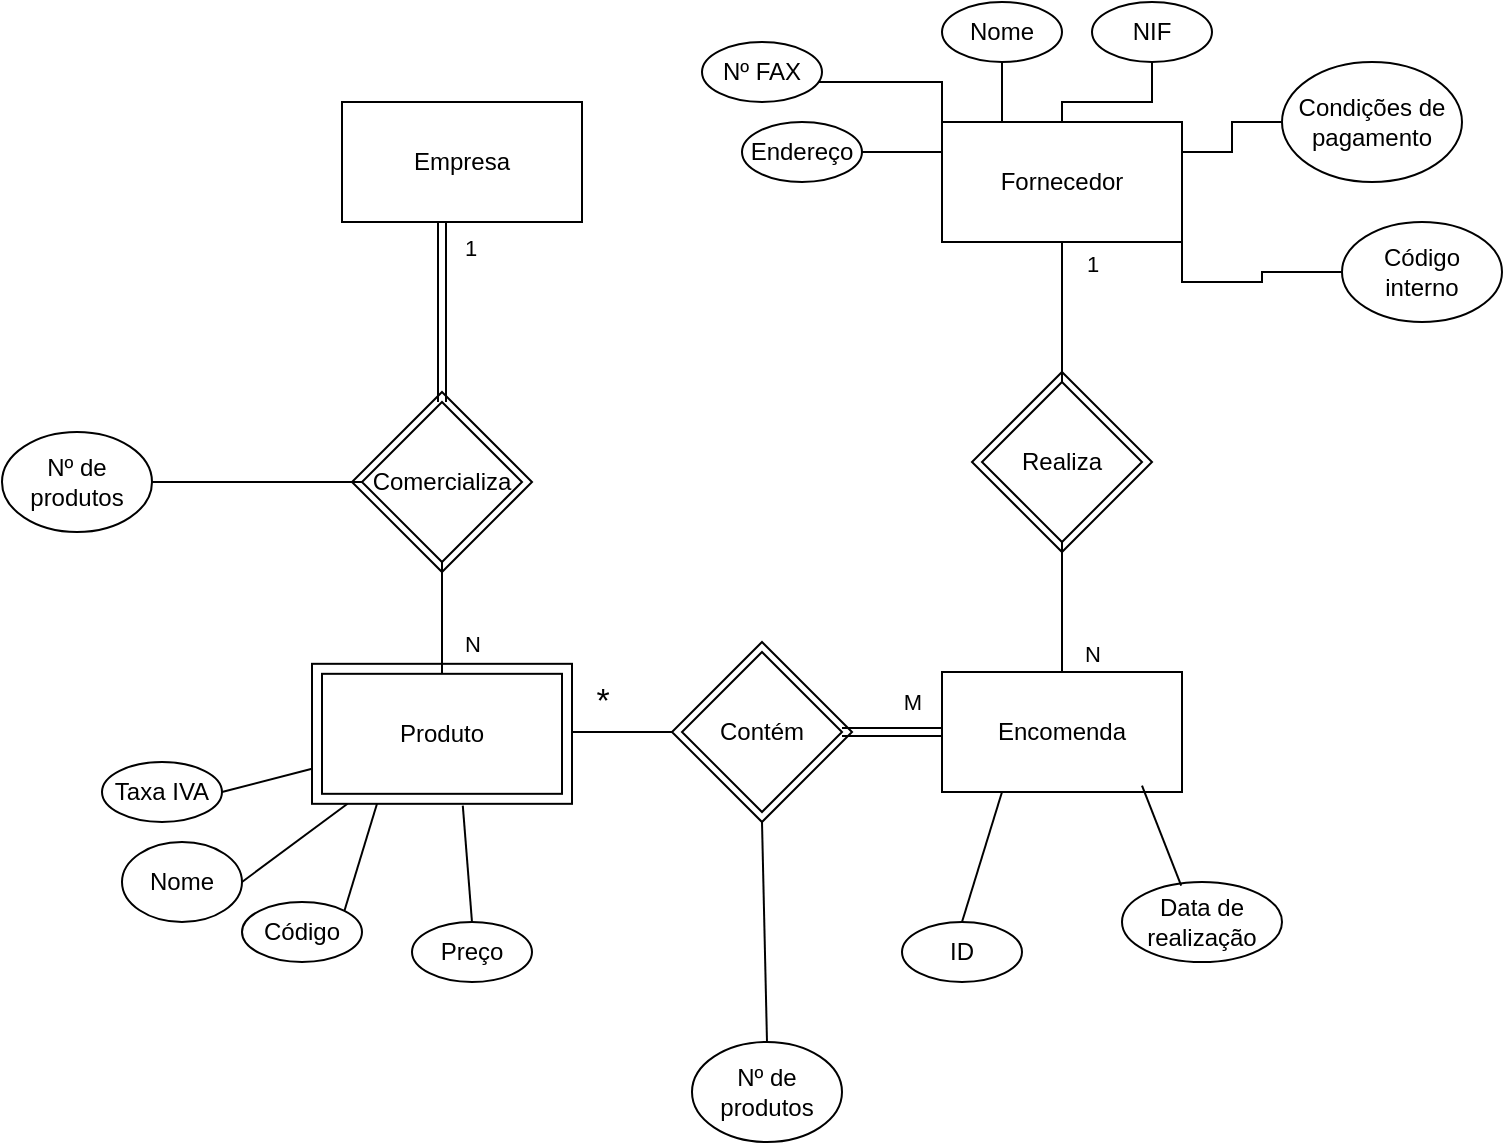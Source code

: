 <mxfile version="20.8.10" type="device"><diagram name="Página-1" id="dwRplVsWmxxTyN1uEFSc"><mxGraphModel dx="1036" dy="614" grid="1" gridSize="10" guides="1" tooltips="1" connect="1" arrows="1" fold="1" page="1" pageScale="1" pageWidth="827" pageHeight="1169" math="0" shadow="0"><root><mxCell id="0"/><mxCell id="1" parent="0"/><mxCell id="ephggGH4h94SzJNzZqmx-86" value="&lt;font style=&quot;font-size: 17px;&quot;&gt;*&lt;/font&gt;" style="edgeStyle=orthogonalEdgeStyle;rounded=0;orthogonalLoop=1;jettySize=auto;html=1;endArrow=none;endFill=0;" edge="1" parent="1" target="ephggGH4h94SzJNzZqmx-13"><mxGeometry x="-0.429" y="15" relative="1" as="geometry"><mxPoint x="465" y="576" as="sourcePoint"/><Array as="points"><mxPoint x="480" y="575"/><mxPoint x="480" y="575"/></Array><mxPoint as="offset"/></mxGeometry></mxCell><mxCell id="ephggGH4h94SzJNzZqmx-1" value="" style="rounded=0;whiteSpace=wrap;html=1;strokeColor=default;fontFamily=Helvetica;fontSize=12;fontColor=default;fillColor=default;" vertex="1" parent="1"><mxGeometry x="335" y="540.91" width="130" height="70" as="geometry"/></mxCell><mxCell id="ephggGH4h94SzJNzZqmx-2" value="" style="rhombus;whiteSpace=wrap;html=1;strokeColor=default;fontFamily=Helvetica;fontSize=12;fontColor=default;fillColor=default;" vertex="1" parent="1"><mxGeometry x="515" y="530" width="90" height="90" as="geometry"/></mxCell><mxCell id="ephggGH4h94SzJNzZqmx-3" value="" style="rhombus;whiteSpace=wrap;html=1;strokeColor=default;fontFamily=Helvetica;fontSize=12;fontColor=default;fillColor=default;" vertex="1" parent="1"><mxGeometry x="665" y="395" width="90" height="90" as="geometry"/></mxCell><mxCell id="ephggGH4h94SzJNzZqmx-4" value="" style="rhombus;whiteSpace=wrap;html=1;strokeColor=default;fontFamily=Helvetica;fontSize=12;fontColor=default;fillColor=default;" vertex="1" parent="1"><mxGeometry x="355" y="405" width="90" height="90" as="geometry"/></mxCell><mxCell id="ephggGH4h94SzJNzZqmx-5" value="Encomenda" style="rounded=0;whiteSpace=wrap;html=1;" vertex="1" parent="1"><mxGeometry x="650" y="545" width="120" height="60" as="geometry"/></mxCell><mxCell id="ephggGH4h94SzJNzZqmx-6" value="Fornecedor" style="rounded=0;whiteSpace=wrap;html=1;" vertex="1" parent="1"><mxGeometry x="650" y="270" width="120" height="60" as="geometry"/></mxCell><mxCell id="ephggGH4h94SzJNzZqmx-7" value="Produto" style="rounded=0;whiteSpace=wrap;html=1;" vertex="1" parent="1"><mxGeometry x="340" y="545.91" width="120" height="60" as="geometry"/></mxCell><mxCell id="ephggGH4h94SzJNzZqmx-8" value="Comercializa" style="rhombus;whiteSpace=wrap;html=1;shadow=0;rounded=0;strokeColor=default;" vertex="1" parent="1"><mxGeometry x="360" y="410" width="80" height="80" as="geometry"/></mxCell><mxCell id="ephggGH4h94SzJNzZqmx-9" value="" style="endArrow=none;html=1;rounded=0;exitX=0.5;exitY=0;exitDx=0;exitDy=0;shape=link;" edge="1" parent="1" source="ephggGH4h94SzJNzZqmx-8"><mxGeometry width="50" height="50" relative="1" as="geometry"><mxPoint x="390" y="400" as="sourcePoint"/><mxPoint x="400" y="320" as="targetPoint"/></mxGeometry></mxCell><mxCell id="ephggGH4h94SzJNzZqmx-10" value="1" style="edgeLabel;html=1;align=center;verticalAlign=middle;resizable=0;points=[];" vertex="1" connectable="0" parent="ephggGH4h94SzJNzZqmx-9"><mxGeometry x="0.44" y="1" relative="1" as="geometry"><mxPoint x="15" y="-12" as="offset"/></mxGeometry></mxCell><mxCell id="ephggGH4h94SzJNzZqmx-11" value="" style="endArrow=none;html=1;rounded=0;entryX=0.5;entryY=1;entryDx=0;entryDy=0;exitX=0.5;exitY=0;exitDx=0;exitDy=0;" edge="1" parent="1" source="ephggGH4h94SzJNzZqmx-7" target="ephggGH4h94SzJNzZqmx-8"><mxGeometry width="50" height="50" relative="1" as="geometry"><mxPoint x="490" y="490" as="sourcePoint"/><mxPoint x="500" y="370" as="targetPoint"/><Array as="points"/></mxGeometry></mxCell><mxCell id="ephggGH4h94SzJNzZqmx-12" value="N" style="edgeLabel;html=1;align=center;verticalAlign=middle;resizable=0;points=[];" vertex="1" connectable="0" parent="ephggGH4h94SzJNzZqmx-11"><mxGeometry x="0.557" relative="1" as="geometry"><mxPoint x="15" y="28" as="offset"/></mxGeometry></mxCell><mxCell id="ephggGH4h94SzJNzZqmx-13" value="Contém" style="rhombus;whiteSpace=wrap;html=1;" vertex="1" parent="1"><mxGeometry x="520" y="535" width="80" height="80" as="geometry"/></mxCell><mxCell id="ephggGH4h94SzJNzZqmx-16" value="" style="endArrow=none;html=1;rounded=0;exitX=1;exitY=0.5;exitDx=0;exitDy=0;entryX=0;entryY=0.5;entryDx=0;entryDy=0;shape=link;" edge="1" parent="1" source="ephggGH4h94SzJNzZqmx-13" target="ephggGH4h94SzJNzZqmx-5"><mxGeometry width="50" height="50" relative="1" as="geometry"><mxPoint x="600" y="580" as="sourcePoint"/><mxPoint x="640" y="570" as="targetPoint"/></mxGeometry></mxCell><mxCell id="ephggGH4h94SzJNzZqmx-77" value="M" style="edgeLabel;html=1;align=center;verticalAlign=middle;resizable=0;points=[];" vertex="1" connectable="0" parent="ephggGH4h94SzJNzZqmx-16"><mxGeometry x="-0.48" y="-2" relative="1" as="geometry"><mxPoint x="22" y="-17" as="offset"/></mxGeometry></mxCell><mxCell id="ephggGH4h94SzJNzZqmx-18" value="Realiza" style="rhombus;whiteSpace=wrap;html=1;" vertex="1" parent="1"><mxGeometry x="670" y="400" width="80" height="80" as="geometry"/></mxCell><mxCell id="ephggGH4h94SzJNzZqmx-19" value="" style="endArrow=none;html=1;rounded=0;entryX=0.5;entryY=1;entryDx=0;entryDy=0;exitX=0.5;exitY=0;exitDx=0;exitDy=0;" edge="1" parent="1" source="ephggGH4h94SzJNzZqmx-18" target="ephggGH4h94SzJNzZqmx-6"><mxGeometry width="50" height="50" relative="1" as="geometry"><mxPoint x="600" y="400" as="sourcePoint"/><mxPoint x="650" y="350" as="targetPoint"/></mxGeometry></mxCell><mxCell id="ephggGH4h94SzJNzZqmx-64" value="1" style="edgeLabel;html=1;align=center;verticalAlign=middle;resizable=0;points=[];" vertex="1" connectable="0" parent="ephggGH4h94SzJNzZqmx-19"><mxGeometry x="0.617" y="2" relative="1" as="geometry"><mxPoint x="17" y="-3" as="offset"/></mxGeometry></mxCell><mxCell id="ephggGH4h94SzJNzZqmx-20" value="" style="endArrow=none;html=1;rounded=0;entryX=0.5;entryY=1;entryDx=0;entryDy=0;entryPerimeter=0;exitX=0.5;exitY=0;exitDx=0;exitDy=0;" edge="1" parent="1" source="ephggGH4h94SzJNzZqmx-5" target="ephggGH4h94SzJNzZqmx-18"><mxGeometry width="50" height="50" relative="1" as="geometry"><mxPoint x="540" y="470" as="sourcePoint"/><mxPoint x="710" y="490" as="targetPoint"/></mxGeometry></mxCell><mxCell id="ephggGH4h94SzJNzZqmx-65" value="N" style="edgeLabel;html=1;align=center;verticalAlign=middle;resizable=0;points=[];" vertex="1" connectable="0" parent="ephggGH4h94SzJNzZqmx-20"><mxGeometry x="-0.643" y="-1" relative="1" as="geometry"><mxPoint x="14" y="2" as="offset"/></mxGeometry></mxCell><mxCell id="ephggGH4h94SzJNzZqmx-22" value="Empresa" style="rounded=0;whiteSpace=wrap;html=1;" vertex="1" parent="1"><mxGeometry x="350" y="260" width="120" height="60" as="geometry"/></mxCell><mxCell id="ephggGH4h94SzJNzZqmx-23" value="Código" style="ellipse;whiteSpace=wrap;html=1;" vertex="1" parent="1"><mxGeometry x="300" y="660" width="60" height="30" as="geometry"/></mxCell><mxCell id="ephggGH4h94SzJNzZqmx-45" value="Nome" style="ellipse;whiteSpace=wrap;html=1;" vertex="1" parent="1"><mxGeometry x="240" y="630" width="60" height="40" as="geometry"/></mxCell><mxCell id="ephggGH4h94SzJNzZqmx-46" value="Preço" style="ellipse;whiteSpace=wrap;html=1;" vertex="1" parent="1"><mxGeometry x="385" y="670" width="60" height="30" as="geometry"/></mxCell><mxCell id="ephggGH4h94SzJNzZqmx-47" value="Taxa IVA" style="ellipse;whiteSpace=wrap;html=1;" vertex="1" parent="1"><mxGeometry x="230" y="590" width="60" height="30" as="geometry"/></mxCell><mxCell id="ephggGH4h94SzJNzZqmx-50" value="Nº de produtos" style="ellipse;whiteSpace=wrap;html=1;" vertex="1" parent="1"><mxGeometry x="525" y="730" width="75" height="50" as="geometry"/></mxCell><mxCell id="ephggGH4h94SzJNzZqmx-53" value="" style="endArrow=none;html=1;rounded=0;exitX=1;exitY=0.5;exitDx=0;exitDy=0;entryX=0;entryY=0.75;entryDx=0;entryDy=0;" edge="1" parent="1" source="ephggGH4h94SzJNzZqmx-47" target="ephggGH4h94SzJNzZqmx-1"><mxGeometry width="50" height="50" relative="1" as="geometry"><mxPoint x="390" y="640" as="sourcePoint"/><mxPoint x="440" y="590" as="targetPoint"/></mxGeometry></mxCell><mxCell id="ephggGH4h94SzJNzZqmx-55" value="" style="endArrow=none;html=1;rounded=0;exitX=1;exitY=0;exitDx=0;exitDy=0;entryX=0.25;entryY=1;entryDx=0;entryDy=0;" edge="1" parent="1" source="ephggGH4h94SzJNzZqmx-23" target="ephggGH4h94SzJNzZqmx-1"><mxGeometry width="50" height="50" relative="1" as="geometry"><mxPoint x="474" y="661.59" as="sourcePoint"/><mxPoint x="529" y="650.0" as="targetPoint"/></mxGeometry></mxCell><mxCell id="ephggGH4h94SzJNzZqmx-56" value="" style="endArrow=none;html=1;rounded=0;exitX=0.5;exitY=0;exitDx=0;exitDy=0;entryX=0.58;entryY=1.013;entryDx=0;entryDy=0;entryPerimeter=0;" edge="1" parent="1" source="ephggGH4h94SzJNzZqmx-46" target="ephggGH4h94SzJNzZqmx-1"><mxGeometry width="50" height="50" relative="1" as="geometry"><mxPoint x="440" y="650" as="sourcePoint"/><mxPoint x="495" y="638.41" as="targetPoint"/></mxGeometry></mxCell><mxCell id="ephggGH4h94SzJNzZqmx-57" value="" style="endArrow=none;html=1;rounded=0;exitX=1;exitY=0.5;exitDx=0;exitDy=0;" edge="1" parent="1" source="ephggGH4h94SzJNzZqmx-45" target="ephggGH4h94SzJNzZqmx-1"><mxGeometry width="50" height="50" relative="1" as="geometry"><mxPoint x="310" y="635" as="sourcePoint"/><mxPoint x="365" y="623.41" as="targetPoint"/></mxGeometry></mxCell><mxCell id="ephggGH4h94SzJNzZqmx-59" value="ID" style="ellipse;whiteSpace=wrap;html=1;" vertex="1" parent="1"><mxGeometry x="630" y="670" width="60" height="30" as="geometry"/></mxCell><mxCell id="ephggGH4h94SzJNzZqmx-60" value="Data de realização" style="ellipse;whiteSpace=wrap;html=1;" vertex="1" parent="1"><mxGeometry x="740" y="650" width="80" height="40" as="geometry"/></mxCell><mxCell id="ephggGH4h94SzJNzZqmx-61" value="" style="endArrow=none;html=1;rounded=0;exitX=0.37;exitY=0.045;exitDx=0;exitDy=0;entryX=0.58;entryY=1.013;entryDx=0;entryDy=0;entryPerimeter=0;exitPerimeter=0;" edge="1" parent="1" source="ephggGH4h94SzJNzZqmx-60"><mxGeometry width="50" height="50" relative="1" as="geometry"><mxPoint x="754.6" y="660" as="sourcePoint"/><mxPoint x="750.0" y="601.82" as="targetPoint"/></mxGeometry></mxCell><mxCell id="ephggGH4h94SzJNzZqmx-62" value="" style="endArrow=none;html=1;rounded=0;exitX=0.5;exitY=0;exitDx=0;exitDy=0;entryX=0.5;entryY=1;entryDx=0;entryDy=0;" edge="1" parent="1" source="ephggGH4h94SzJNzZqmx-50" target="ephggGH4h94SzJNzZqmx-2"><mxGeometry width="50" height="50" relative="1" as="geometry"><mxPoint x="697.3" y="660" as="sourcePoint"/><mxPoint x="700" y="610" as="targetPoint"/></mxGeometry></mxCell><mxCell id="ephggGH4h94SzJNzZqmx-63" value="" style="endArrow=none;html=1;rounded=0;exitX=0.5;exitY=0;exitDx=0;exitDy=0;entryX=0.25;entryY=1;entryDx=0;entryDy=0;" edge="1" parent="1" source="ephggGH4h94SzJNzZqmx-59" target="ephggGH4h94SzJNzZqmx-5"><mxGeometry width="50" height="50" relative="1" as="geometry"><mxPoint x="624.6" y="648.18" as="sourcePoint"/><mxPoint x="660" y="610" as="targetPoint"/></mxGeometry></mxCell><mxCell id="ephggGH4h94SzJNzZqmx-81" style="edgeStyle=orthogonalEdgeStyle;rounded=0;orthogonalLoop=1;jettySize=auto;html=1;entryX=0;entryY=0;entryDx=0;entryDy=0;endArrow=none;endFill=0;" edge="1" parent="1" source="ephggGH4h94SzJNzZqmx-66" target="ephggGH4h94SzJNzZqmx-6"><mxGeometry relative="1" as="geometry"><Array as="points"><mxPoint x="545" y="250"/><mxPoint x="650" y="250"/></Array></mxGeometry></mxCell><mxCell id="ephggGH4h94SzJNzZqmx-66" value="Nº FAX" style="ellipse;whiteSpace=wrap;html=1;" vertex="1" parent="1"><mxGeometry x="530" y="230" width="60" height="30" as="geometry"/></mxCell><mxCell id="ephggGH4h94SzJNzZqmx-80" style="edgeStyle=orthogonalEdgeStyle;rounded=0;orthogonalLoop=1;jettySize=auto;html=1;entryX=0;entryY=0.25;entryDx=0;entryDy=0;endArrow=none;endFill=0;" edge="1" parent="1" source="ephggGH4h94SzJNzZqmx-67" target="ephggGH4h94SzJNzZqmx-6"><mxGeometry relative="1" as="geometry"/></mxCell><mxCell id="ephggGH4h94SzJNzZqmx-67" value="Endereço" style="ellipse;whiteSpace=wrap;html=1;" vertex="1" parent="1"><mxGeometry x="550" y="270" width="60" height="30" as="geometry"/></mxCell><mxCell id="ephggGH4h94SzJNzZqmx-84" style="edgeStyle=orthogonalEdgeStyle;rounded=0;orthogonalLoop=1;jettySize=auto;html=1;entryX=1;entryY=0.25;entryDx=0;entryDy=0;endArrow=none;endFill=0;" edge="1" parent="1" source="ephggGH4h94SzJNzZqmx-68" target="ephggGH4h94SzJNzZqmx-6"><mxGeometry relative="1" as="geometry"/></mxCell><mxCell id="ephggGH4h94SzJNzZqmx-68" value="Condições de pagamento" style="ellipse;whiteSpace=wrap;html=1;" vertex="1" parent="1"><mxGeometry x="820" y="240" width="90" height="60" as="geometry"/></mxCell><mxCell id="ephggGH4h94SzJNzZqmx-79" style="edgeStyle=orthogonalEdgeStyle;rounded=0;orthogonalLoop=1;jettySize=auto;html=1;entryX=0.25;entryY=0;entryDx=0;entryDy=0;endArrow=none;endFill=0;" edge="1" parent="1" source="ephggGH4h94SzJNzZqmx-69" target="ephggGH4h94SzJNzZqmx-6"><mxGeometry relative="1" as="geometry"/></mxCell><mxCell id="ephggGH4h94SzJNzZqmx-82" style="edgeStyle=orthogonalEdgeStyle;rounded=0;orthogonalLoop=1;jettySize=auto;html=1;endArrow=none;endFill=0;" edge="1" parent="1"><mxGeometry relative="1" as="geometry"><mxPoint x="630" y="230" as="targetPoint"/><mxPoint x="630" y="230" as="sourcePoint"/></mxGeometry></mxCell><mxCell id="ephggGH4h94SzJNzZqmx-69" value="Nome" style="ellipse;whiteSpace=wrap;html=1;" vertex="1" parent="1"><mxGeometry x="650" y="210" width="60" height="30" as="geometry"/></mxCell><mxCell id="ephggGH4h94SzJNzZqmx-83" style="edgeStyle=orthogonalEdgeStyle;rounded=0;orthogonalLoop=1;jettySize=auto;html=1;endArrow=none;endFill=0;" edge="1" parent="1" source="ephggGH4h94SzJNzZqmx-70" target="ephggGH4h94SzJNzZqmx-6"><mxGeometry relative="1" as="geometry"/></mxCell><mxCell id="ephggGH4h94SzJNzZqmx-70" value="NIF" style="ellipse;whiteSpace=wrap;html=1;" vertex="1" parent="1"><mxGeometry x="725" y="210" width="60" height="30" as="geometry"/></mxCell><mxCell id="ephggGH4h94SzJNzZqmx-85" style="edgeStyle=orthogonalEdgeStyle;rounded=0;orthogonalLoop=1;jettySize=auto;html=1;entryX=1;entryY=1;entryDx=0;entryDy=0;endArrow=none;endFill=0;" edge="1" parent="1" source="ephggGH4h94SzJNzZqmx-74" target="ephggGH4h94SzJNzZqmx-6"><mxGeometry relative="1" as="geometry"/></mxCell><mxCell id="ephggGH4h94SzJNzZqmx-74" value="Código interno" style="ellipse;whiteSpace=wrap;html=1;" vertex="1" parent="1"><mxGeometry x="850" y="320" width="80" height="50" as="geometry"/></mxCell><mxCell id="ephggGH4h94SzJNzZqmx-76" style="edgeStyle=orthogonalEdgeStyle;rounded=0;orthogonalLoop=1;jettySize=auto;html=1;entryX=0;entryY=0.5;entryDx=0;entryDy=0;endArrow=none;endFill=0;" edge="1" parent="1" source="ephggGH4h94SzJNzZqmx-75" target="ephggGH4h94SzJNzZqmx-8"><mxGeometry relative="1" as="geometry"/></mxCell><mxCell id="ephggGH4h94SzJNzZqmx-75" value="Nº de produtos" style="ellipse;whiteSpace=wrap;html=1;" vertex="1" parent="1"><mxGeometry x="180" y="425" width="75" height="50" as="geometry"/></mxCell></root></mxGraphModel></diagram></mxfile>